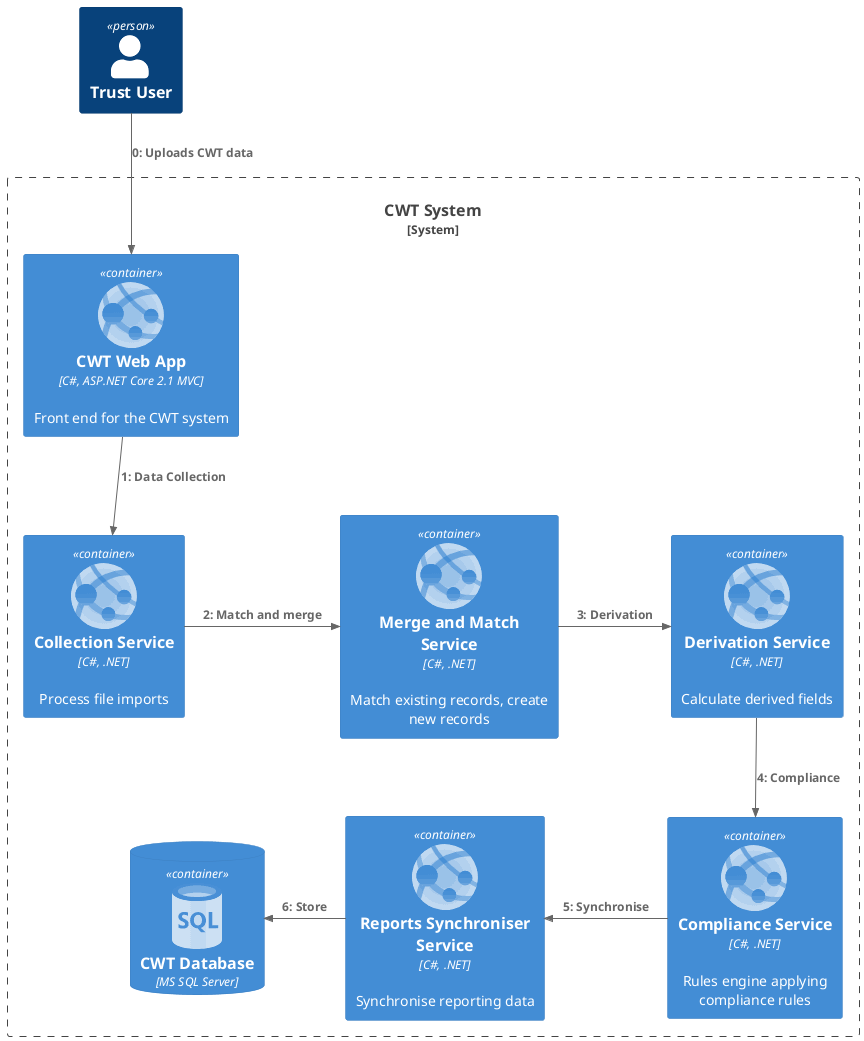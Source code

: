 @startuml
!include <azure/AzureCommon>
!include <azure/Web/AzureWebApp>
!include <azure/Databases/AzureSqlDatabase>
!include <azure/Storage/AzureQueueStorage>
!include <C4/C4_Dynamic>

Person(tu, "Trust User", "")
System_Boundary(cwt, "CWT System") {
  Container(web, "CWT Web App", "C#, ASP.NET Core 2.1 MVC", $descr="Front end for the CWT system", $sprite="AzureWebApp")
  Container(col, "Collection Service", "C#, .NET", $descr="Process file imports", $sprite="AzureWebApp")
  Container(mm, "Merge and Match Service", "C#, .NET", $descr="Match existing records, create new records", $sprite="AzureWebApp")
  Container(der, "Derivation Service", "C#, .NET", $descr="Calculate derived fields", $sprite="AzureWebApp")
  Container(cmp, "Compliance Service", "C#, .NET", $descr="Rules engine applying compliance rules", $sprite="AzureWebApp")
  Container(syc, "Reports Synchroniser Service", "C#, .NET", $descr="Synchronise reporting data", $sprite="AzureWebApp")
  ContainerDb(db, "CWT Database", "MS SQL Server", $sprite="AzureSqlDatabase")
}

RelIndex_D(0,tu, web, "Uploads CWT data")
Rel(web, col, "Data Collection")
Rel_R(col, mm, "Match and merge")
Rel_R(mm, der, "Derivation")
Rel(der, cmp, "Compliance")
Rel_L(cmp, syc, "Synchronise")
Rel_L(syc, db, "Store")

@enduml

